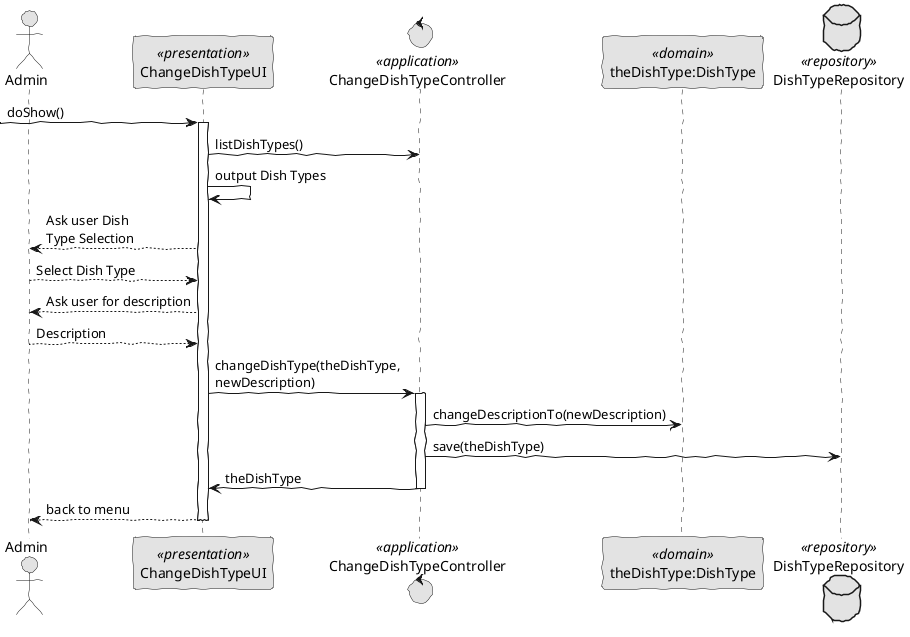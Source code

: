 @startuml
'http://plantuml.com/skinparam.html
skinparam handwritten true
skinparam monochrome true
skinparam packageStyle rect
skinparam defaultFontName FG Virgil
skinparam shadowing false

actor Admin as Actor
participant ChangeDishTypeUI as UI <<presentation>>
control ChangeDishTypeController as Controller <<application>>
participant "theDishType:DishType" as Domain <<domain>>
database DishTypeRepository as Repository <<repository>>

-> UI: doShow()
activate UI
    UI -> Controller: listDishTypes()
    UI -> UI: output Dish Types
    UI --> Actor: Ask user Dish \nType Selection
    Actor --> UI: Select Dish Type

    UI --> Actor: Ask user for description
    Actor --> UI: Description

    UI -> Controller: changeDishType(theDishType, \nnewDescription)
    activate Controller
        Controller -> Domain:changeDescriptionTo(newDescription)

        Controller->Repository:save(theDishType)
        Controller->UI: theDishType
    deactivate Controller

        UI-->Actor: back to menu
deactivate UI
@enduml
